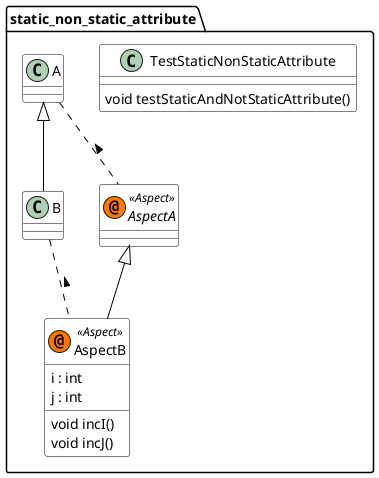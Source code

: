@startuml

skinparam class {
	BackgroundColor White
	ArrowColor Black
	BorderColor Black
}
package static_non_static_attribute {
	class	TestStaticNonStaticAttribute {
		void testStaticAndNotStaticAttribute()
	}
	class	A {
	}
	class	B {
	}
	abstract	AspectA << (@,#FF7700) Aspect >> {
	}
	class	AspectB << (@,#FF7700) Aspect >> {
		i : int
		j : int
		void incI()
		void incJ()
	}
}
A <|-- B      
A .. AspectA : <      
AspectA <|-- AspectB      
B .. AspectB : <      
@enduml
